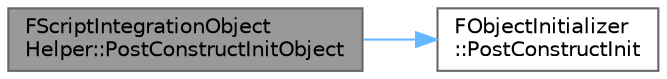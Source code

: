 digraph "FScriptIntegrationObjectHelper::PostConstructInitObject"
{
 // INTERACTIVE_SVG=YES
 // LATEX_PDF_SIZE
  bgcolor="transparent";
  edge [fontname=Helvetica,fontsize=10,labelfontname=Helvetica,labelfontsize=10];
  node [fontname=Helvetica,fontsize=10,shape=box,height=0.2,width=0.4];
  rankdir="LR";
  Node1 [id="Node000001",label="FScriptIntegrationObject\lHelper::PostConstructInitObject",height=0.2,width=0.4,color="gray40", fillcolor="grey60", style="filled", fontcolor="black",tooltip="Finalizes a constructed UObject by initializing properties, instancing & initializing sub-objects,..."];
  Node1 -> Node2 [id="edge1_Node000001_Node000002",color="steelblue1",style="solid",tooltip=" "];
  Node2 [id="Node000002",label="FObjectInitializer\l::PostConstructInit",height=0.2,width=0.4,color="grey40", fillcolor="white", style="filled",URL="$d5/d7f/classFObjectInitializer.html#a7084f87ef748ac9473a71bf751ed9dd2",tooltip="Finalizes a constructed UObject by initializing properties, instancing/initializing sub-objects,..."];
}

